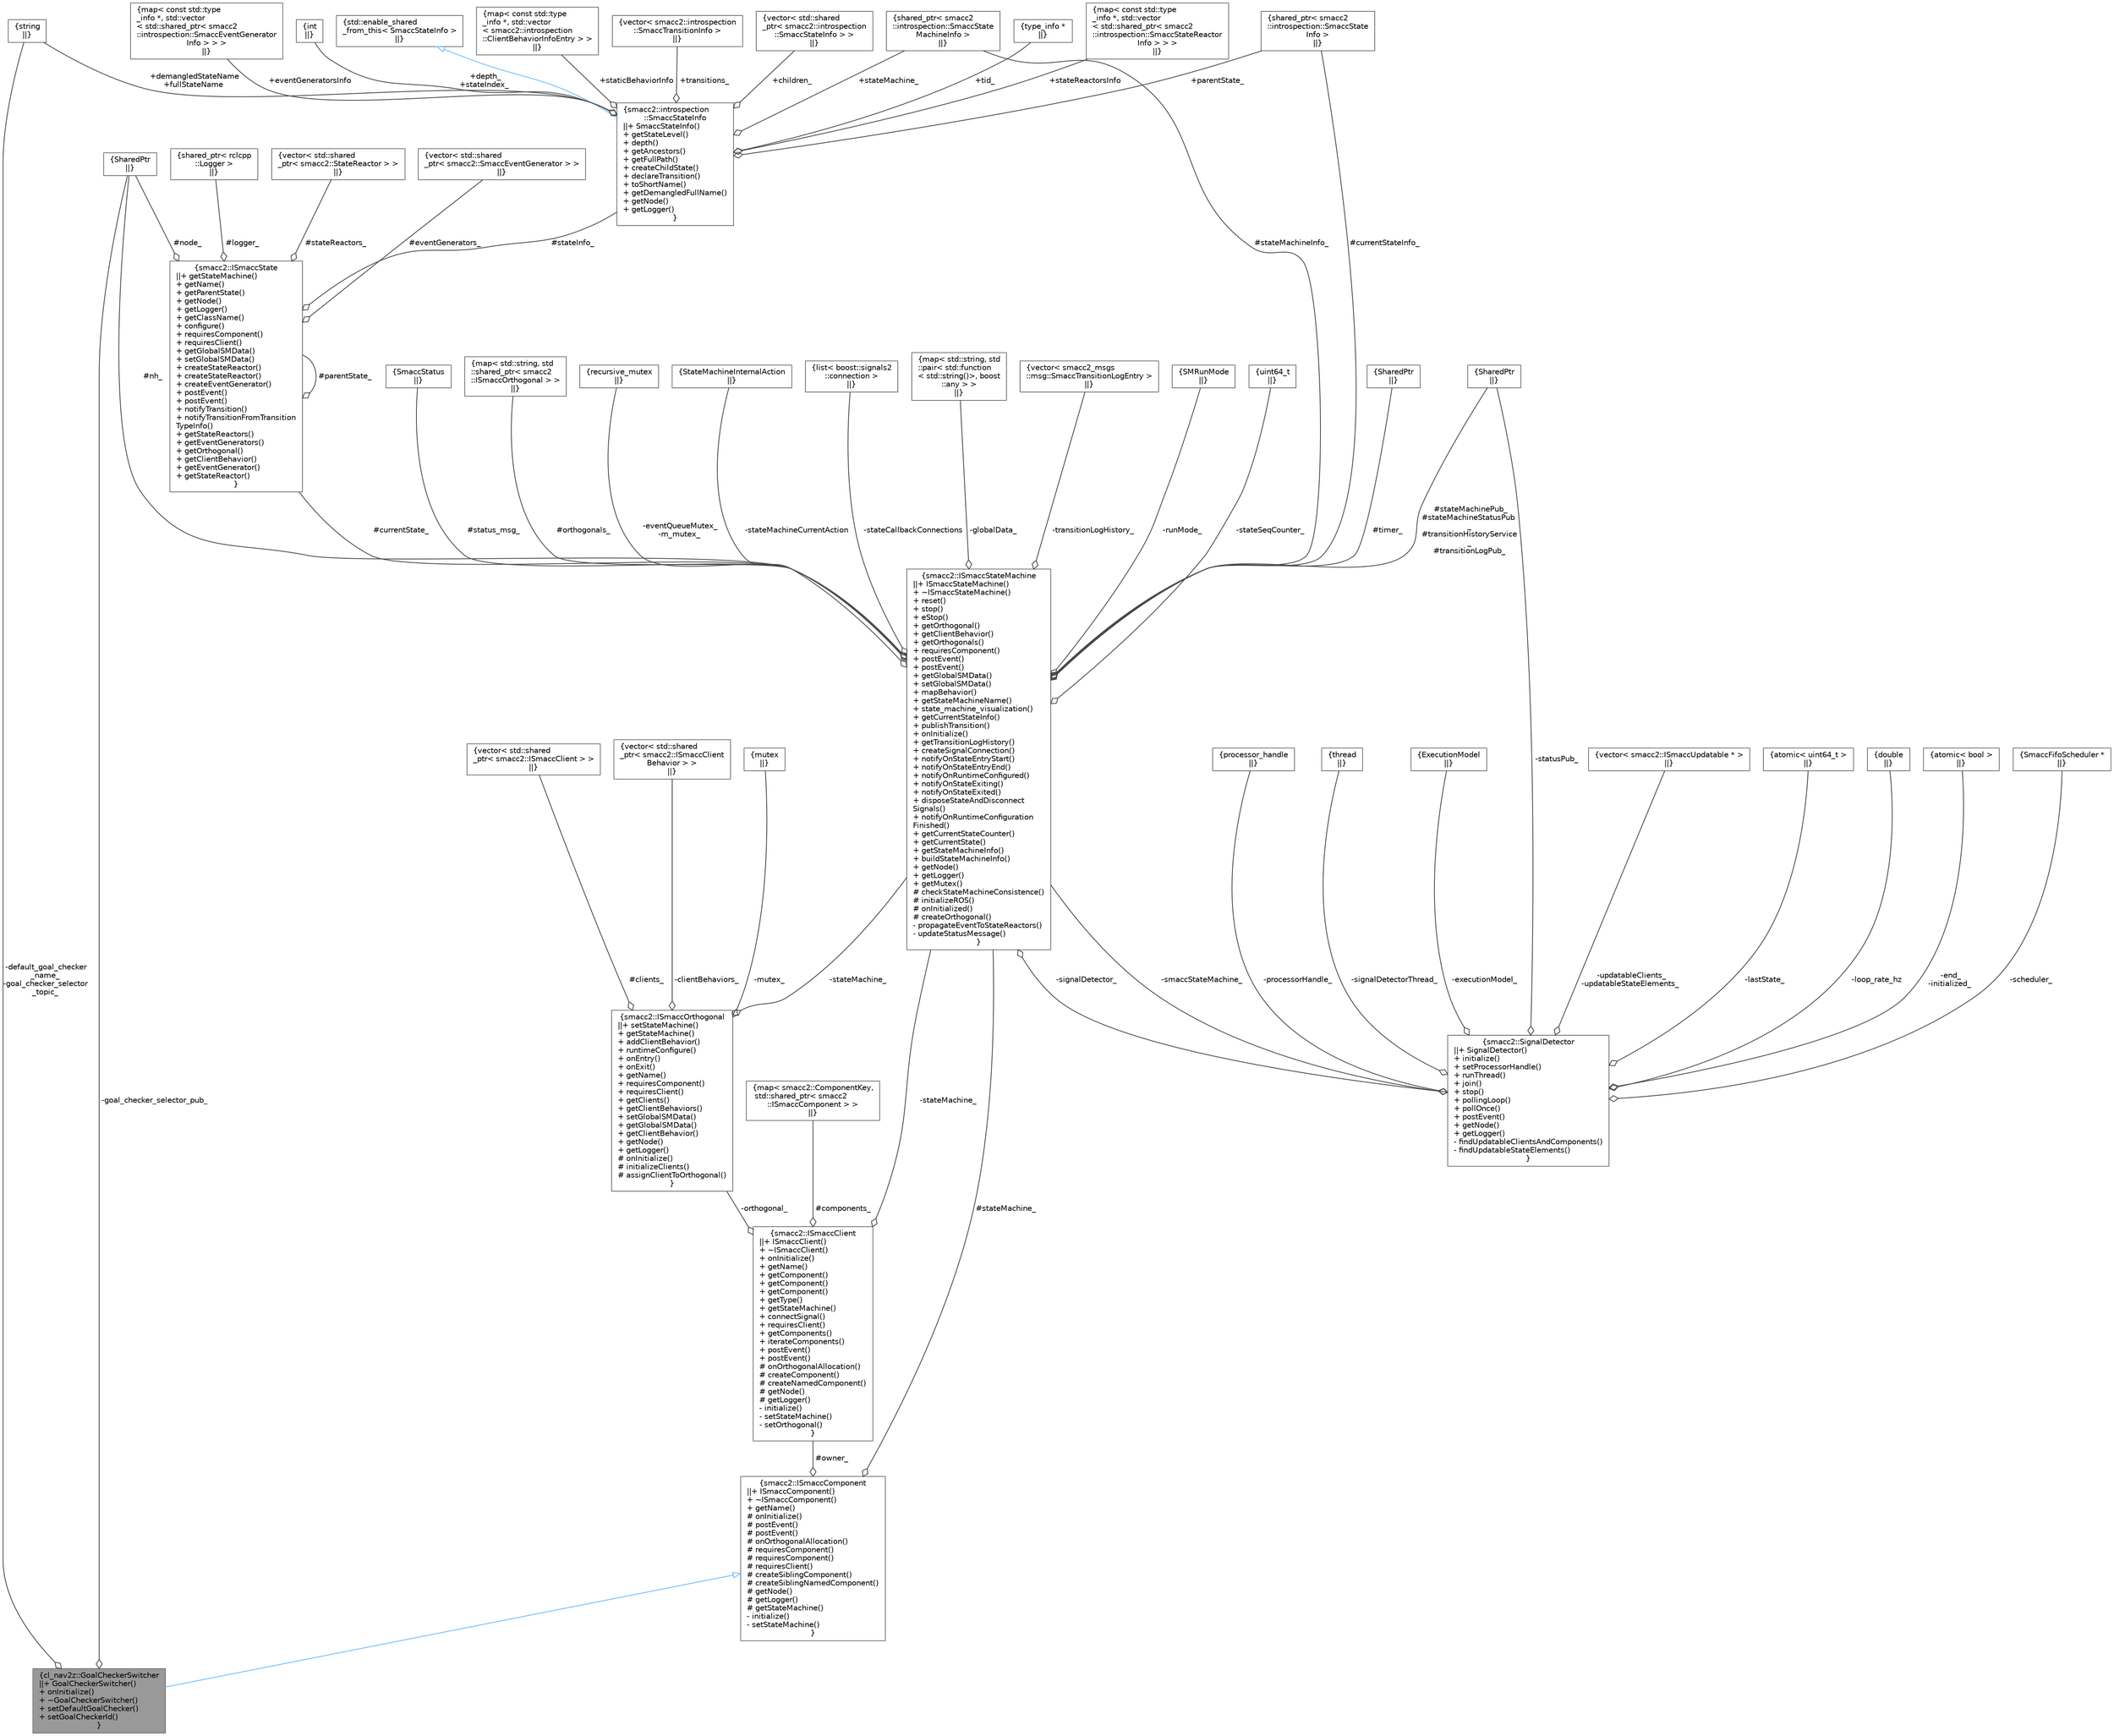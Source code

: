 digraph "cl_nav2z::GoalCheckerSwitcher"
{
 // LATEX_PDF_SIZE
  bgcolor="transparent";
  edge [fontname=Helvetica,fontsize=10,labelfontname=Helvetica,labelfontsize=10];
  node [fontname=Helvetica,fontsize=10,shape=box,height=0.2,width=0.4];
  Node1 [label="{cl_nav2z::GoalCheckerSwitcher\n||+ GoalCheckerSwitcher()\l+ onInitialize()\l+ ~GoalCheckerSwitcher()\l+ setDefaultGoalChecker()\l+ setGoalCheckerId()\l}",height=0.2,width=0.4,color="gray40", fillcolor="grey60", style="filled", fontcolor="black",tooltip=" "];
  Node2 -> Node1 [dir="back",color="steelblue1",style="solid",arrowtail="onormal"];
  Node2 [label="{smacc2::ISmaccComponent\n||+ ISmaccComponent()\l+ ~ISmaccComponent()\l+ getName()\l# onInitialize()\l# postEvent()\l# postEvent()\l# onOrthogonalAllocation()\l# requiresComponent()\l# requiresComponent()\l# requiresClient()\l# createSiblingComponent()\l# createSiblingNamedComponent()\l# getNode()\l# getLogger()\l# getStateMachine()\l- initialize()\l- setStateMachine()\l}",height=0.2,width=0.4,color="gray40", fillcolor="white", style="filled",URL="$classsmacc2_1_1ISmaccComponent.html",tooltip=" "];
  Node3 -> Node2 [color="grey25",style="solid",label=" #stateMachine_" ,arrowhead="odiamond"];
  Node3 [label="{smacc2::ISmaccStateMachine\n||+ ISmaccStateMachine()\l+ ~ISmaccStateMachine()\l+ reset()\l+ stop()\l+ eStop()\l+ getOrthogonal()\l+ getClientBehavior()\l+ getOrthogonals()\l+ requiresComponent()\l+ postEvent()\l+ postEvent()\l+ getGlobalSMData()\l+ setGlobalSMData()\l+ mapBehavior()\l+ getStateMachineName()\l+ state_machine_visualization()\l+ getCurrentStateInfo()\l+ publishTransition()\l+ onInitialize()\l+ getTransitionLogHistory()\l+ createSignalConnection()\l+ notifyOnStateEntryStart()\l+ notifyOnStateEntryEnd()\l+ notifyOnRuntimeConfigured()\l+ notifyOnStateExiting()\l+ notifyOnStateExited()\l+ disposeStateAndDisconnect\lSignals()\l+ notifyOnRuntimeConfiguration\lFinished()\l+ getCurrentStateCounter()\l+ getCurrentState()\l+ getStateMachineInfo()\l+ buildStateMachineInfo()\l+ getNode()\l+ getLogger()\l+ getMutex()\l# checkStateMachineConsistence()\l# initializeROS()\l# onInitialized()\l# createOrthogonal()\l- propagateEventToStateReactors()\l- updateStatusMessage()\l}",height=0.2,width=0.4,color="gray40", fillcolor="white", style="filled",URL="$classsmacc2_1_1ISmaccStateMachine.html",tooltip=" "];
  Node4 -> Node3 [color="grey25",style="solid",label=" #nh_" ,arrowhead="odiamond"];
  Node4 [label="{SharedPtr\n||}",height=0.2,width=0.4,color="gray40", fillcolor="white", style="filled",tooltip=" "];
  Node5 -> Node3 [color="grey25",style="solid",label=" #timer_" ,arrowhead="odiamond"];
  Node5 [label="{SharedPtr\n||}",height=0.2,width=0.4,color="gray40", fillcolor="white", style="filled",tooltip=" "];
  Node6 -> Node3 [color="grey25",style="solid",label=" #stateMachinePub_\n#stateMachineStatusPub\l_\n#transitionHistoryService\l_\n#transitionLogPub_" ,arrowhead="odiamond"];
  Node6 [label="{SharedPtr\n||}",height=0.2,width=0.4,color="gray40", fillcolor="white", style="filled",tooltip=" "];
  Node7 -> Node3 [color="grey25",style="solid",label=" #currentState_" ,arrowhead="odiamond"];
  Node7 [label="{smacc2::ISmaccState\n||+ getStateMachine()\l+ getName()\l+ getParentState()\l+ getNode()\l+ getLogger()\l+ getClassName()\l+ configure()\l+ requiresComponent()\l+ requiresClient()\l+ getGlobalSMData()\l+ setGlobalSMData()\l+ createStateReactor()\l+ createStateReactor()\l+ createEventGenerator()\l+ postEvent()\l+ postEvent()\l+ notifyTransition()\l+ notifyTransitionFromTransition\lTypeInfo()\l+ getStateReactors()\l+ getEventGenerators()\l+ getOrthogonal()\l+ getClientBehavior()\l+ getEventGenerator()\l+ getStateReactor()\l}",height=0.2,width=0.4,color="gray40", fillcolor="white", style="filled",URL="$classsmacc2_1_1ISmaccState.html",tooltip=" "];
  Node4 -> Node7 [color="grey25",style="solid",label=" #node_" ,arrowhead="odiamond"];
  Node8 -> Node7 [color="grey25",style="solid",label=" #logger_" ,arrowhead="odiamond"];
  Node8 [label="{shared_ptr\< rclcpp\l::Logger \>\n||}",height=0.2,width=0.4,color="gray40", fillcolor="white", style="filled",tooltip=" "];
  Node9 -> Node7 [color="grey25",style="solid",label=" #stateReactors_" ,arrowhead="odiamond"];
  Node9 [label="{vector\< std::shared\l_ptr\< smacc2::StateReactor \> \>\n||}",height=0.2,width=0.4,color="gray40", fillcolor="white", style="filled",tooltip=" "];
  Node10 -> Node7 [color="grey25",style="solid",label=" #eventGenerators_" ,arrowhead="odiamond"];
  Node10 [label="{vector\< std::shared\l_ptr\< smacc2::SmaccEventGenerator \> \>\n||}",height=0.2,width=0.4,color="gray40", fillcolor="white", style="filled",tooltip=" "];
  Node7 -> Node7 [color="grey25",style="solid",label=" #parentState_" ,arrowhead="odiamond"];
  Node11 -> Node7 [color="grey25",style="solid",label=" #stateInfo_" ,arrowhead="odiamond"];
  Node11 [label="{smacc2::introspection\l::SmaccStateInfo\n||+ SmaccStateInfo()\l+ getStateLevel()\l+ depth()\l+ getAncestors()\l+ getFullPath()\l+ createChildState()\l+ declareTransition()\l+ toShortName()\l+ getDemangledFullName()\l+ getNode()\l+ getLogger()\l}",height=0.2,width=0.4,color="gray40", fillcolor="white", style="filled",URL="$classsmacc2_1_1introspection_1_1SmaccStateInfo.html",tooltip=" "];
  Node12 -> Node11 [dir="back",color="steelblue1",style="solid",arrowtail="onormal"];
  Node12 [label="{std::enable_shared\l_from_this\< SmaccStateInfo \>\n||}",height=0.2,width=0.4,color="gray40", fillcolor="white", style="filled",tooltip=" "];
  Node13 -> Node11 [color="grey25",style="solid",label=" +staticBehaviorInfo" ,arrowhead="odiamond"];
  Node13 [label="{map\< const std::type\l_info *, std::vector\l\< smacc2::introspection\l::ClientBehaviorInfoEntry \> \>\n||}",height=0.2,width=0.4,color="gray40", fillcolor="white", style="filled",tooltip=" "];
  Node14 -> Node11 [color="grey25",style="solid",label=" +stateReactorsInfo" ,arrowhead="odiamond"];
  Node14 [label="{map\< const std::type\l_info *, std::vector\l\< std::shared_ptr\< smacc2\l::introspection::SmaccStateReactor\lInfo \> \> \>\n||}",height=0.2,width=0.4,color="gray40", fillcolor="white", style="filled",tooltip=" "];
  Node15 -> Node11 [color="grey25",style="solid",label=" +eventGeneratorsInfo" ,arrowhead="odiamond"];
  Node15 [label="{map\< const std::type\l_info *, std::vector\l\< std::shared_ptr\< smacc2\l::introspection::SmaccEventGenerator\lInfo \> \> \>\n||}",height=0.2,width=0.4,color="gray40", fillcolor="white", style="filled",tooltip=" "];
  Node16 -> Node11 [color="grey25",style="solid",label=" +depth_\n+stateIndex_" ,arrowhead="odiamond"];
  Node16 [label="{int\n||}",height=0.2,width=0.4,color="gray40", fillcolor="white", style="filled",tooltip=" "];
  Node17 -> Node11 [color="grey25",style="solid",label=" +demangledStateName\n+fullStateName" ,arrowhead="odiamond"];
  Node17 [label="{string\n||}",height=0.2,width=0.4,color="gray40", fillcolor="white", style="filled",tooltip=" "];
  Node18 -> Node11 [color="grey25",style="solid",label=" +stateMachine_" ,arrowhead="odiamond"];
  Node18 [label="{shared_ptr\< smacc2\l::introspection::SmaccState\lMachineInfo \>\n||}",height=0.2,width=0.4,color="gray40", fillcolor="white", style="filled",tooltip=" "];
  Node19 -> Node11 [color="grey25",style="solid",label=" +parentState_" ,arrowhead="odiamond"];
  Node19 [label="{shared_ptr\< smacc2\l::introspection::SmaccState\lInfo \>\n||}",height=0.2,width=0.4,color="gray40", fillcolor="white", style="filled",tooltip=" "];
  Node20 -> Node11 [color="grey25",style="solid",label=" +transitions_" ,arrowhead="odiamond"];
  Node20 [label="{vector\< smacc2::introspection\l::SmaccTransitionInfo \>\n||}",height=0.2,width=0.4,color="gray40", fillcolor="white", style="filled",tooltip=" "];
  Node21 -> Node11 [color="grey25",style="solid",label=" +children_" ,arrowhead="odiamond"];
  Node21 [label="{vector\< std::shared\l_ptr\< smacc2::introspection\l::SmaccStateInfo \> \>\n||}",height=0.2,width=0.4,color="gray40", fillcolor="white", style="filled",tooltip=" "];
  Node22 -> Node11 [color="grey25",style="solid",label=" +tid_" ,arrowhead="odiamond"];
  Node22 [label="{type_info *\n||}",height=0.2,width=0.4,color="gray40", fillcolor="white", style="filled",tooltip=" "];
  Node19 -> Node3 [color="grey25",style="solid",label=" #currentStateInfo_" ,arrowhead="odiamond"];
  Node23 -> Node3 [color="grey25",style="solid",label=" #status_msg_" ,arrowhead="odiamond"];
  Node23 [label="{SmaccStatus\n||}",height=0.2,width=0.4,color="gray40", fillcolor="white", style="filled",tooltip=" "];
  Node24 -> Node3 [color="grey25",style="solid",label=" #orthogonals_" ,arrowhead="odiamond"];
  Node24 [label="{map\< std::string, std\l::shared_ptr\< smacc2\l::ISmaccOrthogonal \> \>\n||}",height=0.2,width=0.4,color="gray40", fillcolor="white", style="filled",tooltip=" "];
  Node18 -> Node3 [color="grey25",style="solid",label=" #stateMachineInfo_" ,arrowhead="odiamond"];
  Node25 -> Node3 [color="grey25",style="solid",label=" -eventQueueMutex_\n-m_mutex_" ,arrowhead="odiamond"];
  Node25 [label="{recursive_mutex\n||}",height=0.2,width=0.4,color="gray40", fillcolor="white", style="filled",tooltip=" "];
  Node26 -> Node3 [color="grey25",style="solid",label=" -stateMachineCurrentAction" ,arrowhead="odiamond"];
  Node26 [label="{StateMachineInternalAction\n||}",height=0.2,width=0.4,color="gray40", fillcolor="white", style="filled",tooltip=" "];
  Node27 -> Node3 [color="grey25",style="solid",label=" -stateCallbackConnections" ,arrowhead="odiamond"];
  Node27 [label="{list\< boost::signals2\l::connection \>\n||}",height=0.2,width=0.4,color="gray40", fillcolor="white", style="filled",tooltip=" "];
  Node28 -> Node3 [color="grey25",style="solid",label=" -globalData_" ,arrowhead="odiamond"];
  Node28 [label="{map\< std::string, std\l::pair\< std::function\l\< std::string()\>, boost\l::any \> \>\n||}",height=0.2,width=0.4,color="gray40", fillcolor="white", style="filled",tooltip=" "];
  Node29 -> Node3 [color="grey25",style="solid",label=" -transitionLogHistory_" ,arrowhead="odiamond"];
  Node29 [label="{vector\< smacc2_msgs\l::msg::SmaccTransitionLogEntry \>\n||}",height=0.2,width=0.4,color="gray40", fillcolor="white", style="filled",tooltip=" "];
  Node30 -> Node3 [color="grey25",style="solid",label=" -runMode_" ,arrowhead="odiamond"];
  Node30 [label="{SMRunMode\n||}",height=0.2,width=0.4,color="gray40", fillcolor="white", style="filled",tooltip=" "];
  Node31 -> Node3 [color="grey25",style="solid",label=" -signalDetector_" ,arrowhead="odiamond"];
  Node31 [label="{smacc2::SignalDetector\n||+ SignalDetector()\l+ initialize()\l+ setProcessorHandle()\l+ runThread()\l+ join()\l+ stop()\l+ pollingLoop()\l+ pollOnce()\l+ postEvent()\l+ getNode()\l+ getLogger()\l- findUpdatableClientsAndComponents()\l- findUpdatableStateElements()\l}",height=0.2,width=0.4,color="gray40", fillcolor="white", style="filled",URL="$classsmacc2_1_1SignalDetector.html",tooltip=" "];
  Node3 -> Node31 [color="grey25",style="solid",label=" -smaccStateMachine_" ,arrowhead="odiamond"];
  Node32 -> Node31 [color="grey25",style="solid",label=" -updatableClients_\n-updatableStateElements_" ,arrowhead="odiamond"];
  Node32 [label="{vector\< smacc2::ISmaccUpdatable * \>\n||}",height=0.2,width=0.4,color="gray40", fillcolor="white", style="filled",tooltip=" "];
  Node33 -> Node31 [color="grey25",style="solid",label=" -lastState_" ,arrowhead="odiamond"];
  Node33 [label="{atomic\< uint64_t \>\n||}",height=0.2,width=0.4,color="gray40", fillcolor="white", style="filled",tooltip=" "];
  Node34 -> Node31 [color="grey25",style="solid",label=" -loop_rate_hz" ,arrowhead="odiamond"];
  Node34 [label="{double\n||}",height=0.2,width=0.4,color="gray40", fillcolor="white", style="filled",tooltip=" "];
  Node35 -> Node31 [color="grey25",style="solid",label=" -end_\n-initialized_" ,arrowhead="odiamond"];
  Node35 [label="{atomic\< bool \>\n||}",height=0.2,width=0.4,color="gray40", fillcolor="white", style="filled",tooltip=" "];
  Node6 -> Node31 [color="grey25",style="solid",label=" -statusPub_" ,arrowhead="odiamond"];
  Node36 -> Node31 [color="grey25",style="solid",label=" -scheduler_" ,arrowhead="odiamond"];
  Node36 [label="{SmaccFifoScheduler *\n||}",height=0.2,width=0.4,color="gray40", fillcolor="white", style="filled",tooltip=" "];
  Node37 -> Node31 [color="grey25",style="solid",label=" -processorHandle_" ,arrowhead="odiamond"];
  Node37 [label="{processor_handle\n||}",height=0.2,width=0.4,color="gray40", fillcolor="white", style="filled",tooltip=" "];
  Node38 -> Node31 [color="grey25",style="solid",label=" -signalDetectorThread_" ,arrowhead="odiamond"];
  Node38 [label="{thread\n||}",height=0.2,width=0.4,color="gray40", fillcolor="white", style="filled",tooltip=" "];
  Node39 -> Node31 [color="grey25",style="solid",label=" -executionModel_" ,arrowhead="odiamond"];
  Node39 [label="{ExecutionModel\n||}",height=0.2,width=0.4,color="gray40", fillcolor="white", style="filled",tooltip=" "];
  Node40 -> Node3 [color="grey25",style="solid",label=" -stateSeqCounter_" ,arrowhead="odiamond"];
  Node40 [label="{uint64_t\n||}",height=0.2,width=0.4,color="gray40", fillcolor="white", style="filled",tooltip=" "];
  Node41 -> Node2 [color="grey25",style="solid",label=" #owner_" ,arrowhead="odiamond"];
  Node41 [label="{smacc2::ISmaccClient\n||+ ISmaccClient()\l+ ~ISmaccClient()\l+ onInitialize()\l+ getName()\l+ getComponent()\l+ getComponent()\l+ getComponent()\l+ getType()\l+ getStateMachine()\l+ connectSignal()\l+ requiresClient()\l+ getComponents()\l+ iterateComponents()\l+ postEvent()\l+ postEvent()\l# onOrthogonalAllocation()\l# createComponent()\l# createNamedComponent()\l# getNode()\l# getLogger()\l- initialize()\l- setStateMachine()\l- setOrthogonal()\l}",height=0.2,width=0.4,color="gray40", fillcolor="white", style="filled",URL="$classsmacc2_1_1ISmaccClient.html",tooltip=" "];
  Node42 -> Node41 [color="grey25",style="solid",label=" #components_" ,arrowhead="odiamond"];
  Node42 [label="{map\< smacc2::ComponentKey,\l std::shared_ptr\< smacc2\l::ISmaccComponent \> \>\n||}",height=0.2,width=0.4,color="gray40", fillcolor="white", style="filled",tooltip=" "];
  Node3 -> Node41 [color="grey25",style="solid",label=" -stateMachine_" ,arrowhead="odiamond"];
  Node43 -> Node41 [color="grey25",style="solid",label=" -orthogonal_" ,arrowhead="odiamond"];
  Node43 [label="{smacc2::ISmaccOrthogonal\n||+ setStateMachine()\l+ getStateMachine()\l+ addClientBehavior()\l+ runtimeConfigure()\l+ onEntry()\l+ onExit()\l+ getName()\l+ requiresComponent()\l+ requiresClient()\l+ getClients()\l+ getClientBehaviors()\l+ setGlobalSMData()\l+ getGlobalSMData()\l+ getClientBehavior()\l+ getNode()\l+ getLogger()\l# onInitialize()\l# initializeClients()\l# assignClientToOrthogonal()\l}",height=0.2,width=0.4,color="gray40", fillcolor="white", style="filled",URL="$classsmacc2_1_1ISmaccOrthogonal.html",tooltip=" "];
  Node44 -> Node43 [color="grey25",style="solid",label=" #clients_" ,arrowhead="odiamond"];
  Node44 [label="{vector\< std::shared\l_ptr\< smacc2::ISmaccClient \> \>\n||}",height=0.2,width=0.4,color="gray40", fillcolor="white", style="filled",tooltip=" "];
  Node3 -> Node43 [color="grey25",style="solid",label=" -stateMachine_" ,arrowhead="odiamond"];
  Node45 -> Node43 [color="grey25",style="solid",label=" -clientBehaviors_" ,arrowhead="odiamond"];
  Node45 [label="{vector\< std::shared\l_ptr\< smacc2::ISmaccClient\lBehavior \> \>\n||}",height=0.2,width=0.4,color="gray40", fillcolor="white", style="filled",tooltip=" "];
  Node46 -> Node43 [color="grey25",style="solid",label=" -mutex_" ,arrowhead="odiamond"];
  Node46 [label="{mutex\n||}",height=0.2,width=0.4,color="gray40", fillcolor="white", style="filled",tooltip=" "];
  Node17 -> Node1 [color="grey25",style="solid",label=" -default_goal_checker\l_name_\n-goal_checker_selector\l_topic_" ,arrowhead="odiamond"];
  Node4 -> Node1 [color="grey25",style="solid",label=" -goal_checker_selector_pub_" ,arrowhead="odiamond"];
}
